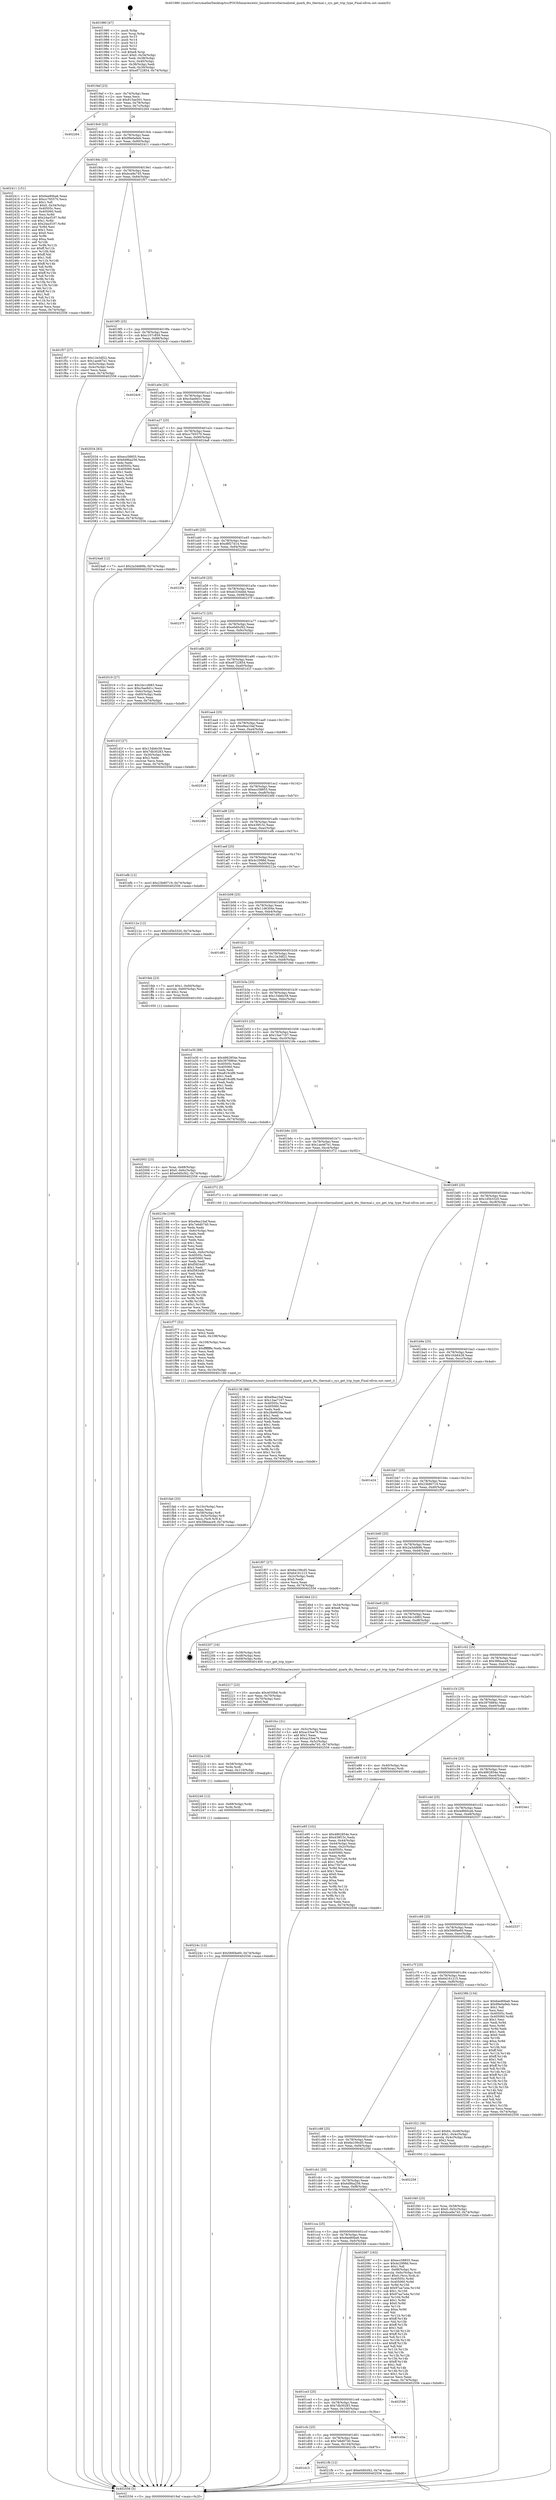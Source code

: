 digraph "0x401980" {
  label = "0x401980 (/mnt/c/Users/mathe/Desktop/tcc/POCII/binaries/extr_linuxdriversthermalintel_quark_dts_thermal.c_sys_get_trip_type_Final-ollvm.out::main(0))"
  labelloc = "t"
  node[shape=record]

  Entry [label="",width=0.3,height=0.3,shape=circle,fillcolor=black,style=filled]
  "0x4019af" [label="{
     0x4019af [23]\l
     | [instrs]\l
     &nbsp;&nbsp;0x4019af \<+3\>: mov -0x74(%rbp),%eax\l
     &nbsp;&nbsp;0x4019b2 \<+2\>: mov %eax,%ecx\l
     &nbsp;&nbsp;0x4019b4 \<+6\>: sub $0x815ae501,%ecx\l
     &nbsp;&nbsp;0x4019ba \<+3\>: mov %eax,-0x78(%rbp)\l
     &nbsp;&nbsp;0x4019bd \<+3\>: mov %ecx,-0x7c(%rbp)\l
     &nbsp;&nbsp;0x4019c0 \<+6\>: je 0000000000402264 \<main+0x8e4\>\l
  }"]
  "0x402264" [label="{
     0x402264\l
  }", style=dashed]
  "0x4019c6" [label="{
     0x4019c6 [22]\l
     | [instrs]\l
     &nbsp;&nbsp;0x4019c6 \<+5\>: jmp 00000000004019cb \<main+0x4b\>\l
     &nbsp;&nbsp;0x4019cb \<+3\>: mov -0x78(%rbp),%eax\l
     &nbsp;&nbsp;0x4019ce \<+5\>: sub $0x99e0a9eb,%eax\l
     &nbsp;&nbsp;0x4019d3 \<+3\>: mov %eax,-0x80(%rbp)\l
     &nbsp;&nbsp;0x4019d6 \<+6\>: je 0000000000402411 \<main+0xa91\>\l
  }"]
  Exit [label="",width=0.3,height=0.3,shape=circle,fillcolor=black,style=filled,peripheries=2]
  "0x402411" [label="{
     0x402411 [151]\l
     | [instrs]\l
     &nbsp;&nbsp;0x402411 \<+5\>: mov $0x6ee80ba6,%eax\l
     &nbsp;&nbsp;0x402416 \<+5\>: mov $0xcc765570,%ecx\l
     &nbsp;&nbsp;0x40241b \<+2\>: mov $0x1,%dl\l
     &nbsp;&nbsp;0x40241d \<+7\>: movl $0x0,-0x34(%rbp)\l
     &nbsp;&nbsp;0x402424 \<+7\>: mov 0x40505c,%esi\l
     &nbsp;&nbsp;0x40242b \<+7\>: mov 0x405060,%edi\l
     &nbsp;&nbsp;0x402432 \<+3\>: mov %esi,%r8d\l
     &nbsp;&nbsp;0x402435 \<+7\>: add $0x24acf197,%r8d\l
     &nbsp;&nbsp;0x40243c \<+4\>: sub $0x1,%r8d\l
     &nbsp;&nbsp;0x402440 \<+7\>: sub $0x24acf197,%r8d\l
     &nbsp;&nbsp;0x402447 \<+4\>: imul %r8d,%esi\l
     &nbsp;&nbsp;0x40244b \<+3\>: and $0x1,%esi\l
     &nbsp;&nbsp;0x40244e \<+3\>: cmp $0x0,%esi\l
     &nbsp;&nbsp;0x402451 \<+4\>: sete %r9b\l
     &nbsp;&nbsp;0x402455 \<+3\>: cmp $0xa,%edi\l
     &nbsp;&nbsp;0x402458 \<+4\>: setl %r10b\l
     &nbsp;&nbsp;0x40245c \<+3\>: mov %r9b,%r11b\l
     &nbsp;&nbsp;0x40245f \<+4\>: xor $0xff,%r11b\l
     &nbsp;&nbsp;0x402463 \<+3\>: mov %r10b,%bl\l
     &nbsp;&nbsp;0x402466 \<+3\>: xor $0xff,%bl\l
     &nbsp;&nbsp;0x402469 \<+3\>: xor $0x1,%dl\l
     &nbsp;&nbsp;0x40246c \<+3\>: mov %r11b,%r14b\l
     &nbsp;&nbsp;0x40246f \<+4\>: and $0xff,%r14b\l
     &nbsp;&nbsp;0x402473 \<+3\>: and %dl,%r9b\l
     &nbsp;&nbsp;0x402476 \<+3\>: mov %bl,%r15b\l
     &nbsp;&nbsp;0x402479 \<+4\>: and $0xff,%r15b\l
     &nbsp;&nbsp;0x40247d \<+3\>: and %dl,%r10b\l
     &nbsp;&nbsp;0x402480 \<+3\>: or %r9b,%r14b\l
     &nbsp;&nbsp;0x402483 \<+3\>: or %r10b,%r15b\l
     &nbsp;&nbsp;0x402486 \<+3\>: xor %r15b,%r14b\l
     &nbsp;&nbsp;0x402489 \<+3\>: or %bl,%r11b\l
     &nbsp;&nbsp;0x40248c \<+4\>: xor $0xff,%r11b\l
     &nbsp;&nbsp;0x402490 \<+3\>: or $0x1,%dl\l
     &nbsp;&nbsp;0x402493 \<+3\>: and %dl,%r11b\l
     &nbsp;&nbsp;0x402496 \<+3\>: or %r11b,%r14b\l
     &nbsp;&nbsp;0x402499 \<+4\>: test $0x1,%r14b\l
     &nbsp;&nbsp;0x40249d \<+3\>: cmovne %ecx,%eax\l
     &nbsp;&nbsp;0x4024a0 \<+3\>: mov %eax,-0x74(%rbp)\l
     &nbsp;&nbsp;0x4024a3 \<+5\>: jmp 0000000000402556 \<main+0xbd6\>\l
  }"]
  "0x4019dc" [label="{
     0x4019dc [25]\l
     | [instrs]\l
     &nbsp;&nbsp;0x4019dc \<+5\>: jmp 00000000004019e1 \<main+0x61\>\l
     &nbsp;&nbsp;0x4019e1 \<+3\>: mov -0x78(%rbp),%eax\l
     &nbsp;&nbsp;0x4019e4 \<+5\>: sub $0xbca9a745,%eax\l
     &nbsp;&nbsp;0x4019e9 \<+6\>: mov %eax,-0x84(%rbp)\l
     &nbsp;&nbsp;0x4019ef \<+6\>: je 0000000000401f57 \<main+0x5d7\>\l
  }"]
  "0x40224c" [label="{
     0x40224c [12]\l
     | [instrs]\l
     &nbsp;&nbsp;0x40224c \<+7\>: movl $0x566f4e60,-0x74(%rbp)\l
     &nbsp;&nbsp;0x402253 \<+5\>: jmp 0000000000402556 \<main+0xbd6\>\l
  }"]
  "0x401f57" [label="{
     0x401f57 [27]\l
     | [instrs]\l
     &nbsp;&nbsp;0x401f57 \<+5\>: mov $0x12e3df22,%eax\l
     &nbsp;&nbsp;0x401f5c \<+5\>: mov $0x1ae467e1,%ecx\l
     &nbsp;&nbsp;0x401f61 \<+3\>: mov -0x5c(%rbp),%edx\l
     &nbsp;&nbsp;0x401f64 \<+3\>: cmp -0x4c(%rbp),%edx\l
     &nbsp;&nbsp;0x401f67 \<+3\>: cmovl %ecx,%eax\l
     &nbsp;&nbsp;0x401f6a \<+3\>: mov %eax,-0x74(%rbp)\l
     &nbsp;&nbsp;0x401f6d \<+5\>: jmp 0000000000402556 \<main+0xbd6\>\l
  }"]
  "0x4019f5" [label="{
     0x4019f5 [25]\l
     | [instrs]\l
     &nbsp;&nbsp;0x4019f5 \<+5\>: jmp 00000000004019fa \<main+0x7a\>\l
     &nbsp;&nbsp;0x4019fa \<+3\>: mov -0x78(%rbp),%eax\l
     &nbsp;&nbsp;0x4019fd \<+5\>: sub $0xc107c859,%eax\l
     &nbsp;&nbsp;0x401a02 \<+6\>: mov %eax,-0x88(%rbp)\l
     &nbsp;&nbsp;0x401a08 \<+6\>: je 00000000004024c9 \<main+0xb49\>\l
  }"]
  "0x402240" [label="{
     0x402240 [12]\l
     | [instrs]\l
     &nbsp;&nbsp;0x402240 \<+4\>: mov -0x68(%rbp),%rdx\l
     &nbsp;&nbsp;0x402244 \<+3\>: mov %rdx,%rdi\l
     &nbsp;&nbsp;0x402247 \<+5\>: call 0000000000401030 \<free@plt\>\l
     | [calls]\l
     &nbsp;&nbsp;0x401030 \{1\} (unknown)\l
  }"]
  "0x4024c9" [label="{
     0x4024c9\l
  }", style=dashed]
  "0x401a0e" [label="{
     0x401a0e [25]\l
     | [instrs]\l
     &nbsp;&nbsp;0x401a0e \<+5\>: jmp 0000000000401a13 \<main+0x93\>\l
     &nbsp;&nbsp;0x401a13 \<+3\>: mov -0x78(%rbp),%eax\l
     &nbsp;&nbsp;0x401a16 \<+5\>: sub $0xc5ae9d1c,%eax\l
     &nbsp;&nbsp;0x401a1b \<+6\>: mov %eax,-0x8c(%rbp)\l
     &nbsp;&nbsp;0x401a21 \<+6\>: je 0000000000402034 \<main+0x6b4\>\l
  }"]
  "0x40222e" [label="{
     0x40222e [18]\l
     | [instrs]\l
     &nbsp;&nbsp;0x40222e \<+4\>: mov -0x58(%rbp),%rdx\l
     &nbsp;&nbsp;0x402232 \<+3\>: mov %rdx,%rdi\l
     &nbsp;&nbsp;0x402235 \<+6\>: mov %eax,-0x110(%rbp)\l
     &nbsp;&nbsp;0x40223b \<+5\>: call 0000000000401030 \<free@plt\>\l
     | [calls]\l
     &nbsp;&nbsp;0x401030 \{1\} (unknown)\l
  }"]
  "0x402034" [label="{
     0x402034 [83]\l
     | [instrs]\l
     &nbsp;&nbsp;0x402034 \<+5\>: mov $0xecc58855,%eax\l
     &nbsp;&nbsp;0x402039 \<+5\>: mov $0x6d9ba256,%ecx\l
     &nbsp;&nbsp;0x40203e \<+2\>: xor %edx,%edx\l
     &nbsp;&nbsp;0x402040 \<+7\>: mov 0x40505c,%esi\l
     &nbsp;&nbsp;0x402047 \<+7\>: mov 0x405060,%edi\l
     &nbsp;&nbsp;0x40204e \<+3\>: sub $0x1,%edx\l
     &nbsp;&nbsp;0x402051 \<+3\>: mov %esi,%r8d\l
     &nbsp;&nbsp;0x402054 \<+3\>: add %edx,%r8d\l
     &nbsp;&nbsp;0x402057 \<+4\>: imul %r8d,%esi\l
     &nbsp;&nbsp;0x40205b \<+3\>: and $0x1,%esi\l
     &nbsp;&nbsp;0x40205e \<+3\>: cmp $0x0,%esi\l
     &nbsp;&nbsp;0x402061 \<+4\>: sete %r9b\l
     &nbsp;&nbsp;0x402065 \<+3\>: cmp $0xa,%edi\l
     &nbsp;&nbsp;0x402068 \<+4\>: setl %r10b\l
     &nbsp;&nbsp;0x40206c \<+3\>: mov %r9b,%r11b\l
     &nbsp;&nbsp;0x40206f \<+3\>: and %r10b,%r11b\l
     &nbsp;&nbsp;0x402072 \<+3\>: xor %r10b,%r9b\l
     &nbsp;&nbsp;0x402075 \<+3\>: or %r9b,%r11b\l
     &nbsp;&nbsp;0x402078 \<+4\>: test $0x1,%r11b\l
     &nbsp;&nbsp;0x40207c \<+3\>: cmovne %ecx,%eax\l
     &nbsp;&nbsp;0x40207f \<+3\>: mov %eax,-0x74(%rbp)\l
     &nbsp;&nbsp;0x402082 \<+5\>: jmp 0000000000402556 \<main+0xbd6\>\l
  }"]
  "0x401a27" [label="{
     0x401a27 [25]\l
     | [instrs]\l
     &nbsp;&nbsp;0x401a27 \<+5\>: jmp 0000000000401a2c \<main+0xac\>\l
     &nbsp;&nbsp;0x401a2c \<+3\>: mov -0x78(%rbp),%eax\l
     &nbsp;&nbsp;0x401a2f \<+5\>: sub $0xcc765570,%eax\l
     &nbsp;&nbsp;0x401a34 \<+6\>: mov %eax,-0x90(%rbp)\l
     &nbsp;&nbsp;0x401a3a \<+6\>: je 00000000004024a8 \<main+0xb28\>\l
  }"]
  "0x402217" [label="{
     0x402217 [23]\l
     | [instrs]\l
     &nbsp;&nbsp;0x402217 \<+10\>: movabs $0x4030b6,%rdi\l
     &nbsp;&nbsp;0x402221 \<+3\>: mov %eax,-0x70(%rbp)\l
     &nbsp;&nbsp;0x402224 \<+3\>: mov -0x70(%rbp),%esi\l
     &nbsp;&nbsp;0x402227 \<+2\>: mov $0x0,%al\l
     &nbsp;&nbsp;0x402229 \<+5\>: call 0000000000401040 \<printf@plt\>\l
     | [calls]\l
     &nbsp;&nbsp;0x401040 \{1\} (unknown)\l
  }"]
  "0x4024a8" [label="{
     0x4024a8 [12]\l
     | [instrs]\l
     &nbsp;&nbsp;0x4024a8 \<+7\>: movl $0x2a3dd69b,-0x74(%rbp)\l
     &nbsp;&nbsp;0x4024af \<+5\>: jmp 0000000000402556 \<main+0xbd6\>\l
  }"]
  "0x401a40" [label="{
     0x401a40 [25]\l
     | [instrs]\l
     &nbsp;&nbsp;0x401a40 \<+5\>: jmp 0000000000401a45 \<main+0xc5\>\l
     &nbsp;&nbsp;0x401a45 \<+3\>: mov -0x78(%rbp),%eax\l
     &nbsp;&nbsp;0x401a48 \<+5\>: sub $0xd8f27d14,%eax\l
     &nbsp;&nbsp;0x401a4d \<+6\>: mov %eax,-0x94(%rbp)\l
     &nbsp;&nbsp;0x401a53 \<+6\>: je 00000000004022f4 \<main+0x974\>\l
  }"]
  "0x401d15" [label="{
     0x401d15\l
  }", style=dashed]
  "0x4022f4" [label="{
     0x4022f4\l
  }", style=dashed]
  "0x401a59" [label="{
     0x401a59 [25]\l
     | [instrs]\l
     &nbsp;&nbsp;0x401a59 \<+5\>: jmp 0000000000401a5e \<main+0xde\>\l
     &nbsp;&nbsp;0x401a5e \<+3\>: mov -0x78(%rbp),%eax\l
     &nbsp;&nbsp;0x401a61 \<+5\>: sub $0xdc334ddd,%eax\l
     &nbsp;&nbsp;0x401a66 \<+6\>: mov %eax,-0x98(%rbp)\l
     &nbsp;&nbsp;0x401a6c \<+6\>: je 000000000040237f \<main+0x9ff\>\l
  }"]
  "0x4021fb" [label="{
     0x4021fb [12]\l
     | [instrs]\l
     &nbsp;&nbsp;0x4021fb \<+7\>: movl $0xe0d0cf42,-0x74(%rbp)\l
     &nbsp;&nbsp;0x402202 \<+5\>: jmp 0000000000402556 \<main+0xbd6\>\l
  }"]
  "0x40237f" [label="{
     0x40237f\l
  }", style=dashed]
  "0x401a72" [label="{
     0x401a72 [25]\l
     | [instrs]\l
     &nbsp;&nbsp;0x401a72 \<+5\>: jmp 0000000000401a77 \<main+0xf7\>\l
     &nbsp;&nbsp;0x401a77 \<+3\>: mov -0x78(%rbp),%eax\l
     &nbsp;&nbsp;0x401a7a \<+5\>: sub $0xe0d0cf42,%eax\l
     &nbsp;&nbsp;0x401a7f \<+6\>: mov %eax,-0x9c(%rbp)\l
     &nbsp;&nbsp;0x401a85 \<+6\>: je 0000000000402019 \<main+0x699\>\l
  }"]
  "0x401cfc" [label="{
     0x401cfc [25]\l
     | [instrs]\l
     &nbsp;&nbsp;0x401cfc \<+5\>: jmp 0000000000401d01 \<main+0x381\>\l
     &nbsp;&nbsp;0x401d01 \<+3\>: mov -0x78(%rbp),%eax\l
     &nbsp;&nbsp;0x401d04 \<+5\>: sub $0x7e6d0740,%eax\l
     &nbsp;&nbsp;0x401d09 \<+6\>: mov %eax,-0x104(%rbp)\l
     &nbsp;&nbsp;0x401d0f \<+6\>: je 00000000004021fb \<main+0x87b\>\l
  }"]
  "0x402019" [label="{
     0x402019 [27]\l
     | [instrs]\l
     &nbsp;&nbsp;0x402019 \<+5\>: mov $0x34c1d983,%eax\l
     &nbsp;&nbsp;0x40201e \<+5\>: mov $0xc5ae9d1c,%ecx\l
     &nbsp;&nbsp;0x402023 \<+3\>: mov -0x6c(%rbp),%edx\l
     &nbsp;&nbsp;0x402026 \<+3\>: cmp -0x60(%rbp),%edx\l
     &nbsp;&nbsp;0x402029 \<+3\>: cmovl %ecx,%eax\l
     &nbsp;&nbsp;0x40202c \<+3\>: mov %eax,-0x74(%rbp)\l
     &nbsp;&nbsp;0x40202f \<+5\>: jmp 0000000000402556 \<main+0xbd6\>\l
  }"]
  "0x401a8b" [label="{
     0x401a8b [25]\l
     | [instrs]\l
     &nbsp;&nbsp;0x401a8b \<+5\>: jmp 0000000000401a90 \<main+0x110\>\l
     &nbsp;&nbsp;0x401a90 \<+3\>: mov -0x78(%rbp),%eax\l
     &nbsp;&nbsp;0x401a93 \<+5\>: sub $0xe8722854,%eax\l
     &nbsp;&nbsp;0x401a98 \<+6\>: mov %eax,-0xa0(%rbp)\l
     &nbsp;&nbsp;0x401a9e \<+6\>: je 0000000000401d1f \<main+0x39f\>\l
  }"]
  "0x401d3a" [label="{
     0x401d3a\l
  }", style=dashed]
  "0x401d1f" [label="{
     0x401d1f [27]\l
     | [instrs]\l
     &nbsp;&nbsp;0x401d1f \<+5\>: mov $0x134b6c58,%eax\l
     &nbsp;&nbsp;0x401d24 \<+5\>: mov $0x7db30283,%ecx\l
     &nbsp;&nbsp;0x401d29 \<+3\>: mov -0x30(%rbp),%edx\l
     &nbsp;&nbsp;0x401d2c \<+3\>: cmp $0x2,%edx\l
     &nbsp;&nbsp;0x401d2f \<+3\>: cmovne %ecx,%eax\l
     &nbsp;&nbsp;0x401d32 \<+3\>: mov %eax,-0x74(%rbp)\l
     &nbsp;&nbsp;0x401d35 \<+5\>: jmp 0000000000402556 \<main+0xbd6\>\l
  }"]
  "0x401aa4" [label="{
     0x401aa4 [25]\l
     | [instrs]\l
     &nbsp;&nbsp;0x401aa4 \<+5\>: jmp 0000000000401aa9 \<main+0x129\>\l
     &nbsp;&nbsp;0x401aa9 \<+3\>: mov -0x78(%rbp),%eax\l
     &nbsp;&nbsp;0x401aac \<+5\>: sub $0xe9ea10af,%eax\l
     &nbsp;&nbsp;0x401ab1 \<+6\>: mov %eax,-0xa4(%rbp)\l
     &nbsp;&nbsp;0x401ab7 \<+6\>: je 0000000000402518 \<main+0xb98\>\l
  }"]
  "0x402556" [label="{
     0x402556 [5]\l
     | [instrs]\l
     &nbsp;&nbsp;0x402556 \<+5\>: jmp 00000000004019af \<main+0x2f\>\l
  }"]
  "0x401980" [label="{
     0x401980 [47]\l
     | [instrs]\l
     &nbsp;&nbsp;0x401980 \<+1\>: push %rbp\l
     &nbsp;&nbsp;0x401981 \<+3\>: mov %rsp,%rbp\l
     &nbsp;&nbsp;0x401984 \<+2\>: push %r15\l
     &nbsp;&nbsp;0x401986 \<+2\>: push %r14\l
     &nbsp;&nbsp;0x401988 \<+2\>: push %r13\l
     &nbsp;&nbsp;0x40198a \<+2\>: push %r12\l
     &nbsp;&nbsp;0x40198c \<+1\>: push %rbx\l
     &nbsp;&nbsp;0x40198d \<+7\>: sub $0xe8,%rsp\l
     &nbsp;&nbsp;0x401994 \<+7\>: movl $0x0,-0x34(%rbp)\l
     &nbsp;&nbsp;0x40199b \<+3\>: mov %edi,-0x38(%rbp)\l
     &nbsp;&nbsp;0x40199e \<+4\>: mov %rsi,-0x40(%rbp)\l
     &nbsp;&nbsp;0x4019a2 \<+3\>: mov -0x38(%rbp),%edi\l
     &nbsp;&nbsp;0x4019a5 \<+3\>: mov %edi,-0x30(%rbp)\l
     &nbsp;&nbsp;0x4019a8 \<+7\>: movl $0xe8722854,-0x74(%rbp)\l
  }"]
  "0x401ce3" [label="{
     0x401ce3 [25]\l
     | [instrs]\l
     &nbsp;&nbsp;0x401ce3 \<+5\>: jmp 0000000000401ce8 \<main+0x368\>\l
     &nbsp;&nbsp;0x401ce8 \<+3\>: mov -0x78(%rbp),%eax\l
     &nbsp;&nbsp;0x401ceb \<+5\>: sub $0x7db30283,%eax\l
     &nbsp;&nbsp;0x401cf0 \<+6\>: mov %eax,-0x100(%rbp)\l
     &nbsp;&nbsp;0x401cf6 \<+6\>: je 0000000000401d3a \<main+0x3ba\>\l
  }"]
  "0x402518" [label="{
     0x402518\l
  }", style=dashed]
  "0x401abd" [label="{
     0x401abd [25]\l
     | [instrs]\l
     &nbsp;&nbsp;0x401abd \<+5\>: jmp 0000000000401ac2 \<main+0x142\>\l
     &nbsp;&nbsp;0x401ac2 \<+3\>: mov -0x78(%rbp),%eax\l
     &nbsp;&nbsp;0x401ac5 \<+5\>: sub $0xecc58855,%eax\l
     &nbsp;&nbsp;0x401aca \<+6\>: mov %eax,-0xa8(%rbp)\l
     &nbsp;&nbsp;0x401ad0 \<+6\>: je 00000000004024fd \<main+0xb7d\>\l
  }"]
  "0x402548" [label="{
     0x402548\l
  }", style=dashed]
  "0x4024fd" [label="{
     0x4024fd\l
  }", style=dashed]
  "0x401ad6" [label="{
     0x401ad6 [25]\l
     | [instrs]\l
     &nbsp;&nbsp;0x401ad6 \<+5\>: jmp 0000000000401adb \<main+0x15b\>\l
     &nbsp;&nbsp;0x401adb \<+3\>: mov -0x78(%rbp),%eax\l
     &nbsp;&nbsp;0x401ade \<+5\>: sub $0x439f15c,%eax\l
     &nbsp;&nbsp;0x401ae3 \<+6\>: mov %eax,-0xac(%rbp)\l
     &nbsp;&nbsp;0x401ae9 \<+6\>: je 0000000000401efb \<main+0x57b\>\l
  }"]
  "0x401cca" [label="{
     0x401cca [25]\l
     | [instrs]\l
     &nbsp;&nbsp;0x401cca \<+5\>: jmp 0000000000401ccf \<main+0x34f\>\l
     &nbsp;&nbsp;0x401ccf \<+3\>: mov -0x78(%rbp),%eax\l
     &nbsp;&nbsp;0x401cd2 \<+5\>: sub $0x6ee80ba6,%eax\l
     &nbsp;&nbsp;0x401cd7 \<+6\>: mov %eax,-0xfc(%rbp)\l
     &nbsp;&nbsp;0x401cdd \<+6\>: je 0000000000402548 \<main+0xbc8\>\l
  }"]
  "0x401efb" [label="{
     0x401efb [12]\l
     | [instrs]\l
     &nbsp;&nbsp;0x401efb \<+7\>: movl $0x23b80719,-0x74(%rbp)\l
     &nbsp;&nbsp;0x401f02 \<+5\>: jmp 0000000000402556 \<main+0xbd6\>\l
  }"]
  "0x401aef" [label="{
     0x401aef [25]\l
     | [instrs]\l
     &nbsp;&nbsp;0x401aef \<+5\>: jmp 0000000000401af4 \<main+0x174\>\l
     &nbsp;&nbsp;0x401af4 \<+3\>: mov -0x78(%rbp),%eax\l
     &nbsp;&nbsp;0x401af7 \<+5\>: sub $0x4c2998d,%eax\l
     &nbsp;&nbsp;0x401afc \<+6\>: mov %eax,-0xb0(%rbp)\l
     &nbsp;&nbsp;0x401b02 \<+6\>: je 000000000040212a \<main+0x7aa\>\l
  }"]
  "0x402087" [label="{
     0x402087 [163]\l
     | [instrs]\l
     &nbsp;&nbsp;0x402087 \<+5\>: mov $0xecc58855,%eax\l
     &nbsp;&nbsp;0x40208c \<+5\>: mov $0x4c2998d,%ecx\l
     &nbsp;&nbsp;0x402091 \<+2\>: mov $0x1,%dl\l
     &nbsp;&nbsp;0x402093 \<+4\>: mov -0x68(%rbp),%rsi\l
     &nbsp;&nbsp;0x402097 \<+4\>: movslq -0x6c(%rbp),%rdi\l
     &nbsp;&nbsp;0x40209b \<+7\>: movl $0x0,(%rsi,%rdi,4)\l
     &nbsp;&nbsp;0x4020a2 \<+8\>: mov 0x40505c,%r8d\l
     &nbsp;&nbsp;0x4020aa \<+8\>: mov 0x405060,%r9d\l
     &nbsp;&nbsp;0x4020b2 \<+3\>: mov %r8d,%r10d\l
     &nbsp;&nbsp;0x4020b5 \<+7\>: add $0x97aa7a4a,%r10d\l
     &nbsp;&nbsp;0x4020bc \<+4\>: sub $0x1,%r10d\l
     &nbsp;&nbsp;0x4020c0 \<+7\>: sub $0x97aa7a4a,%r10d\l
     &nbsp;&nbsp;0x4020c7 \<+4\>: imul %r10d,%r8d\l
     &nbsp;&nbsp;0x4020cb \<+4\>: and $0x1,%r8d\l
     &nbsp;&nbsp;0x4020cf \<+4\>: cmp $0x0,%r8d\l
     &nbsp;&nbsp;0x4020d3 \<+4\>: sete %r11b\l
     &nbsp;&nbsp;0x4020d7 \<+4\>: cmp $0xa,%r9d\l
     &nbsp;&nbsp;0x4020db \<+3\>: setl %bl\l
     &nbsp;&nbsp;0x4020de \<+3\>: mov %r11b,%r14b\l
     &nbsp;&nbsp;0x4020e1 \<+4\>: xor $0xff,%r14b\l
     &nbsp;&nbsp;0x4020e5 \<+3\>: mov %bl,%r15b\l
     &nbsp;&nbsp;0x4020e8 \<+4\>: xor $0xff,%r15b\l
     &nbsp;&nbsp;0x4020ec \<+3\>: xor $0x1,%dl\l
     &nbsp;&nbsp;0x4020ef \<+3\>: mov %r14b,%r12b\l
     &nbsp;&nbsp;0x4020f2 \<+4\>: and $0xff,%r12b\l
     &nbsp;&nbsp;0x4020f6 \<+3\>: and %dl,%r11b\l
     &nbsp;&nbsp;0x4020f9 \<+3\>: mov %r15b,%r13b\l
     &nbsp;&nbsp;0x4020fc \<+4\>: and $0xff,%r13b\l
     &nbsp;&nbsp;0x402100 \<+2\>: and %dl,%bl\l
     &nbsp;&nbsp;0x402102 \<+3\>: or %r11b,%r12b\l
     &nbsp;&nbsp;0x402105 \<+3\>: or %bl,%r13b\l
     &nbsp;&nbsp;0x402108 \<+3\>: xor %r13b,%r12b\l
     &nbsp;&nbsp;0x40210b \<+3\>: or %r15b,%r14b\l
     &nbsp;&nbsp;0x40210e \<+4\>: xor $0xff,%r14b\l
     &nbsp;&nbsp;0x402112 \<+3\>: or $0x1,%dl\l
     &nbsp;&nbsp;0x402115 \<+3\>: and %dl,%r14b\l
     &nbsp;&nbsp;0x402118 \<+3\>: or %r14b,%r12b\l
     &nbsp;&nbsp;0x40211b \<+4\>: test $0x1,%r12b\l
     &nbsp;&nbsp;0x40211f \<+3\>: cmovne %ecx,%eax\l
     &nbsp;&nbsp;0x402122 \<+3\>: mov %eax,-0x74(%rbp)\l
     &nbsp;&nbsp;0x402125 \<+5\>: jmp 0000000000402556 \<main+0xbd6\>\l
  }"]
  "0x40212a" [label="{
     0x40212a [12]\l
     | [instrs]\l
     &nbsp;&nbsp;0x40212a \<+7\>: movl $0x1d5b3320,-0x74(%rbp)\l
     &nbsp;&nbsp;0x402131 \<+5\>: jmp 0000000000402556 \<main+0xbd6\>\l
  }"]
  "0x401b08" [label="{
     0x401b08 [25]\l
     | [instrs]\l
     &nbsp;&nbsp;0x401b08 \<+5\>: jmp 0000000000401b0d \<main+0x18d\>\l
     &nbsp;&nbsp;0x401b0d \<+3\>: mov -0x78(%rbp),%eax\l
     &nbsp;&nbsp;0x401b10 \<+5\>: sub $0x11d6304e,%eax\l
     &nbsp;&nbsp;0x401b15 \<+6\>: mov %eax,-0xb4(%rbp)\l
     &nbsp;&nbsp;0x401b1b \<+6\>: je 0000000000401d92 \<main+0x412\>\l
  }"]
  "0x401cb1" [label="{
     0x401cb1 [25]\l
     | [instrs]\l
     &nbsp;&nbsp;0x401cb1 \<+5\>: jmp 0000000000401cb6 \<main+0x336\>\l
     &nbsp;&nbsp;0x401cb6 \<+3\>: mov -0x78(%rbp),%eax\l
     &nbsp;&nbsp;0x401cb9 \<+5\>: sub $0x6d9ba256,%eax\l
     &nbsp;&nbsp;0x401cbe \<+6\>: mov %eax,-0xf8(%rbp)\l
     &nbsp;&nbsp;0x401cc4 \<+6\>: je 0000000000402087 \<main+0x707\>\l
  }"]
  "0x401d92" [label="{
     0x401d92\l
  }", style=dashed]
  "0x401b21" [label="{
     0x401b21 [25]\l
     | [instrs]\l
     &nbsp;&nbsp;0x401b21 \<+5\>: jmp 0000000000401b26 \<main+0x1a6\>\l
     &nbsp;&nbsp;0x401b26 \<+3\>: mov -0x78(%rbp),%eax\l
     &nbsp;&nbsp;0x401b29 \<+5\>: sub $0x12e3df22,%eax\l
     &nbsp;&nbsp;0x401b2e \<+6\>: mov %eax,-0xb8(%rbp)\l
     &nbsp;&nbsp;0x401b34 \<+6\>: je 0000000000401feb \<main+0x66b\>\l
  }"]
  "0x402258" [label="{
     0x402258\l
  }", style=dashed]
  "0x401feb" [label="{
     0x401feb [23]\l
     | [instrs]\l
     &nbsp;&nbsp;0x401feb \<+7\>: movl $0x1,-0x60(%rbp)\l
     &nbsp;&nbsp;0x401ff2 \<+4\>: movslq -0x60(%rbp),%rax\l
     &nbsp;&nbsp;0x401ff6 \<+4\>: shl $0x2,%rax\l
     &nbsp;&nbsp;0x401ffa \<+3\>: mov %rax,%rdi\l
     &nbsp;&nbsp;0x401ffd \<+5\>: call 0000000000401050 \<malloc@plt\>\l
     | [calls]\l
     &nbsp;&nbsp;0x401050 \{1\} (unknown)\l
  }"]
  "0x401b3a" [label="{
     0x401b3a [25]\l
     | [instrs]\l
     &nbsp;&nbsp;0x401b3a \<+5\>: jmp 0000000000401b3f \<main+0x1bf\>\l
     &nbsp;&nbsp;0x401b3f \<+3\>: mov -0x78(%rbp),%eax\l
     &nbsp;&nbsp;0x401b42 \<+5\>: sub $0x134b6c58,%eax\l
     &nbsp;&nbsp;0x401b47 \<+6\>: mov %eax,-0xbc(%rbp)\l
     &nbsp;&nbsp;0x401b4d \<+6\>: je 0000000000401e30 \<main+0x4b0\>\l
  }"]
  "0x402002" [label="{
     0x402002 [23]\l
     | [instrs]\l
     &nbsp;&nbsp;0x402002 \<+4\>: mov %rax,-0x68(%rbp)\l
     &nbsp;&nbsp;0x402006 \<+7\>: movl $0x0,-0x6c(%rbp)\l
     &nbsp;&nbsp;0x40200d \<+7\>: movl $0xe0d0cf42,-0x74(%rbp)\l
     &nbsp;&nbsp;0x402014 \<+5\>: jmp 0000000000402556 \<main+0xbd6\>\l
  }"]
  "0x401e30" [label="{
     0x401e30 [88]\l
     | [instrs]\l
     &nbsp;&nbsp;0x401e30 \<+5\>: mov $0x4862854e,%eax\l
     &nbsp;&nbsp;0x401e35 \<+5\>: mov $0x3976864c,%ecx\l
     &nbsp;&nbsp;0x401e3a \<+7\>: mov 0x40505c,%edx\l
     &nbsp;&nbsp;0x401e41 \<+7\>: mov 0x405060,%esi\l
     &nbsp;&nbsp;0x401e48 \<+2\>: mov %edx,%edi\l
     &nbsp;&nbsp;0x401e4a \<+6\>: add $0xa819cdf6,%edi\l
     &nbsp;&nbsp;0x401e50 \<+3\>: sub $0x1,%edi\l
     &nbsp;&nbsp;0x401e53 \<+6\>: sub $0xa819cdf6,%edi\l
     &nbsp;&nbsp;0x401e59 \<+3\>: imul %edi,%edx\l
     &nbsp;&nbsp;0x401e5c \<+3\>: and $0x1,%edx\l
     &nbsp;&nbsp;0x401e5f \<+3\>: cmp $0x0,%edx\l
     &nbsp;&nbsp;0x401e62 \<+4\>: sete %r8b\l
     &nbsp;&nbsp;0x401e66 \<+3\>: cmp $0xa,%esi\l
     &nbsp;&nbsp;0x401e69 \<+4\>: setl %r9b\l
     &nbsp;&nbsp;0x401e6d \<+3\>: mov %r8b,%r10b\l
     &nbsp;&nbsp;0x401e70 \<+3\>: and %r9b,%r10b\l
     &nbsp;&nbsp;0x401e73 \<+3\>: xor %r9b,%r8b\l
     &nbsp;&nbsp;0x401e76 \<+3\>: or %r8b,%r10b\l
     &nbsp;&nbsp;0x401e79 \<+4\>: test $0x1,%r10b\l
     &nbsp;&nbsp;0x401e7d \<+3\>: cmovne %ecx,%eax\l
     &nbsp;&nbsp;0x401e80 \<+3\>: mov %eax,-0x74(%rbp)\l
     &nbsp;&nbsp;0x401e83 \<+5\>: jmp 0000000000402556 \<main+0xbd6\>\l
  }"]
  "0x401b53" [label="{
     0x401b53 [25]\l
     | [instrs]\l
     &nbsp;&nbsp;0x401b53 \<+5\>: jmp 0000000000401b58 \<main+0x1d8\>\l
     &nbsp;&nbsp;0x401b58 \<+3\>: mov -0x78(%rbp),%eax\l
     &nbsp;&nbsp;0x401b5b \<+5\>: sub $0x13ae7167,%eax\l
     &nbsp;&nbsp;0x401b60 \<+6\>: mov %eax,-0xc0(%rbp)\l
     &nbsp;&nbsp;0x401b66 \<+6\>: je 000000000040218e \<main+0x80e\>\l
  }"]
  "0x401fab" [label="{
     0x401fab [33]\l
     | [instrs]\l
     &nbsp;&nbsp;0x401fab \<+6\>: mov -0x10c(%rbp),%ecx\l
     &nbsp;&nbsp;0x401fb1 \<+3\>: imul %eax,%ecx\l
     &nbsp;&nbsp;0x401fb4 \<+4\>: mov -0x58(%rbp),%r8\l
     &nbsp;&nbsp;0x401fb8 \<+4\>: movslq -0x5c(%rbp),%r9\l
     &nbsp;&nbsp;0x401fbc \<+4\>: mov %ecx,(%r8,%r9,4)\l
     &nbsp;&nbsp;0x401fc0 \<+7\>: movl $0x386eace9,-0x74(%rbp)\l
     &nbsp;&nbsp;0x401fc7 \<+5\>: jmp 0000000000402556 \<main+0xbd6\>\l
  }"]
  "0x40218e" [label="{
     0x40218e [109]\l
     | [instrs]\l
     &nbsp;&nbsp;0x40218e \<+5\>: mov $0xe9ea10af,%eax\l
     &nbsp;&nbsp;0x402193 \<+5\>: mov $0x7e6d0740,%ecx\l
     &nbsp;&nbsp;0x402198 \<+2\>: xor %edx,%edx\l
     &nbsp;&nbsp;0x40219a \<+3\>: mov -0x6c(%rbp),%esi\l
     &nbsp;&nbsp;0x40219d \<+2\>: mov %edx,%edi\l
     &nbsp;&nbsp;0x40219f \<+2\>: sub %esi,%edi\l
     &nbsp;&nbsp;0x4021a1 \<+2\>: mov %edx,%esi\l
     &nbsp;&nbsp;0x4021a3 \<+3\>: sub $0x1,%esi\l
     &nbsp;&nbsp;0x4021a6 \<+2\>: add %esi,%edi\l
     &nbsp;&nbsp;0x4021a8 \<+2\>: sub %edi,%edx\l
     &nbsp;&nbsp;0x4021aa \<+3\>: mov %edx,-0x6c(%rbp)\l
     &nbsp;&nbsp;0x4021ad \<+7\>: mov 0x40505c,%edx\l
     &nbsp;&nbsp;0x4021b4 \<+7\>: mov 0x405060,%esi\l
     &nbsp;&nbsp;0x4021bb \<+2\>: mov %edx,%edi\l
     &nbsp;&nbsp;0x4021bd \<+6\>: add $0xf5834d07,%edi\l
     &nbsp;&nbsp;0x4021c3 \<+3\>: sub $0x1,%edi\l
     &nbsp;&nbsp;0x4021c6 \<+6\>: sub $0xf5834d07,%edi\l
     &nbsp;&nbsp;0x4021cc \<+3\>: imul %edi,%edx\l
     &nbsp;&nbsp;0x4021cf \<+3\>: and $0x1,%edx\l
     &nbsp;&nbsp;0x4021d2 \<+3\>: cmp $0x0,%edx\l
     &nbsp;&nbsp;0x4021d5 \<+4\>: sete %r8b\l
     &nbsp;&nbsp;0x4021d9 \<+3\>: cmp $0xa,%esi\l
     &nbsp;&nbsp;0x4021dc \<+4\>: setl %r9b\l
     &nbsp;&nbsp;0x4021e0 \<+3\>: mov %r8b,%r10b\l
     &nbsp;&nbsp;0x4021e3 \<+3\>: and %r9b,%r10b\l
     &nbsp;&nbsp;0x4021e6 \<+3\>: xor %r9b,%r8b\l
     &nbsp;&nbsp;0x4021e9 \<+3\>: or %r8b,%r10b\l
     &nbsp;&nbsp;0x4021ec \<+4\>: test $0x1,%r10b\l
     &nbsp;&nbsp;0x4021f0 \<+3\>: cmovne %ecx,%eax\l
     &nbsp;&nbsp;0x4021f3 \<+3\>: mov %eax,-0x74(%rbp)\l
     &nbsp;&nbsp;0x4021f6 \<+5\>: jmp 0000000000402556 \<main+0xbd6\>\l
  }"]
  "0x401b6c" [label="{
     0x401b6c [25]\l
     | [instrs]\l
     &nbsp;&nbsp;0x401b6c \<+5\>: jmp 0000000000401b71 \<main+0x1f1\>\l
     &nbsp;&nbsp;0x401b71 \<+3\>: mov -0x78(%rbp),%eax\l
     &nbsp;&nbsp;0x401b74 \<+5\>: sub $0x1ae467e1,%eax\l
     &nbsp;&nbsp;0x401b79 \<+6\>: mov %eax,-0xc4(%rbp)\l
     &nbsp;&nbsp;0x401b7f \<+6\>: je 0000000000401f72 \<main+0x5f2\>\l
  }"]
  "0x401f77" [label="{
     0x401f77 [52]\l
     | [instrs]\l
     &nbsp;&nbsp;0x401f77 \<+2\>: xor %ecx,%ecx\l
     &nbsp;&nbsp;0x401f79 \<+5\>: mov $0x2,%edx\l
     &nbsp;&nbsp;0x401f7e \<+6\>: mov %edx,-0x108(%rbp)\l
     &nbsp;&nbsp;0x401f84 \<+1\>: cltd\l
     &nbsp;&nbsp;0x401f85 \<+6\>: mov -0x108(%rbp),%esi\l
     &nbsp;&nbsp;0x401f8b \<+2\>: idiv %esi\l
     &nbsp;&nbsp;0x401f8d \<+6\>: imul $0xfffffffe,%edx,%edx\l
     &nbsp;&nbsp;0x401f93 \<+2\>: mov %ecx,%edi\l
     &nbsp;&nbsp;0x401f95 \<+2\>: sub %edx,%edi\l
     &nbsp;&nbsp;0x401f97 \<+2\>: mov %ecx,%edx\l
     &nbsp;&nbsp;0x401f99 \<+3\>: sub $0x1,%edx\l
     &nbsp;&nbsp;0x401f9c \<+2\>: add %edx,%edi\l
     &nbsp;&nbsp;0x401f9e \<+2\>: sub %edi,%ecx\l
     &nbsp;&nbsp;0x401fa0 \<+6\>: mov %ecx,-0x10c(%rbp)\l
     &nbsp;&nbsp;0x401fa6 \<+5\>: call 0000000000401160 \<next_i\>\l
     | [calls]\l
     &nbsp;&nbsp;0x401160 \{1\} (/mnt/c/Users/mathe/Desktop/tcc/POCII/binaries/extr_linuxdriversthermalintel_quark_dts_thermal.c_sys_get_trip_type_Final-ollvm.out::next_i)\l
  }"]
  "0x401f72" [label="{
     0x401f72 [5]\l
     | [instrs]\l
     &nbsp;&nbsp;0x401f72 \<+5\>: call 0000000000401160 \<next_i\>\l
     | [calls]\l
     &nbsp;&nbsp;0x401160 \{1\} (/mnt/c/Users/mathe/Desktop/tcc/POCII/binaries/extr_linuxdriversthermalintel_quark_dts_thermal.c_sys_get_trip_type_Final-ollvm.out::next_i)\l
  }"]
  "0x401b85" [label="{
     0x401b85 [25]\l
     | [instrs]\l
     &nbsp;&nbsp;0x401b85 \<+5\>: jmp 0000000000401b8a \<main+0x20a\>\l
     &nbsp;&nbsp;0x401b8a \<+3\>: mov -0x78(%rbp),%eax\l
     &nbsp;&nbsp;0x401b8d \<+5\>: sub $0x1d5b3320,%eax\l
     &nbsp;&nbsp;0x401b92 \<+6\>: mov %eax,-0xc8(%rbp)\l
     &nbsp;&nbsp;0x401b98 \<+6\>: je 0000000000402136 \<main+0x7b6\>\l
  }"]
  "0x401f40" [label="{
     0x401f40 [23]\l
     | [instrs]\l
     &nbsp;&nbsp;0x401f40 \<+4\>: mov %rax,-0x58(%rbp)\l
     &nbsp;&nbsp;0x401f44 \<+7\>: movl $0x0,-0x5c(%rbp)\l
     &nbsp;&nbsp;0x401f4b \<+7\>: movl $0xbca9a745,-0x74(%rbp)\l
     &nbsp;&nbsp;0x401f52 \<+5\>: jmp 0000000000402556 \<main+0xbd6\>\l
  }"]
  "0x402136" [label="{
     0x402136 [88]\l
     | [instrs]\l
     &nbsp;&nbsp;0x402136 \<+5\>: mov $0xe9ea10af,%eax\l
     &nbsp;&nbsp;0x40213b \<+5\>: mov $0x13ae7167,%ecx\l
     &nbsp;&nbsp;0x402140 \<+7\>: mov 0x40505c,%edx\l
     &nbsp;&nbsp;0x402147 \<+7\>: mov 0x405060,%esi\l
     &nbsp;&nbsp;0x40214e \<+2\>: mov %edx,%edi\l
     &nbsp;&nbsp;0x402150 \<+6\>: sub $0x28e663de,%edi\l
     &nbsp;&nbsp;0x402156 \<+3\>: sub $0x1,%edi\l
     &nbsp;&nbsp;0x402159 \<+6\>: add $0x28e663de,%edi\l
     &nbsp;&nbsp;0x40215f \<+3\>: imul %edi,%edx\l
     &nbsp;&nbsp;0x402162 \<+3\>: and $0x1,%edx\l
     &nbsp;&nbsp;0x402165 \<+3\>: cmp $0x0,%edx\l
     &nbsp;&nbsp;0x402168 \<+4\>: sete %r8b\l
     &nbsp;&nbsp;0x40216c \<+3\>: cmp $0xa,%esi\l
     &nbsp;&nbsp;0x40216f \<+4\>: setl %r9b\l
     &nbsp;&nbsp;0x402173 \<+3\>: mov %r8b,%r10b\l
     &nbsp;&nbsp;0x402176 \<+3\>: and %r9b,%r10b\l
     &nbsp;&nbsp;0x402179 \<+3\>: xor %r9b,%r8b\l
     &nbsp;&nbsp;0x40217c \<+3\>: or %r8b,%r10b\l
     &nbsp;&nbsp;0x40217f \<+4\>: test $0x1,%r10b\l
     &nbsp;&nbsp;0x402183 \<+3\>: cmovne %ecx,%eax\l
     &nbsp;&nbsp;0x402186 \<+3\>: mov %eax,-0x74(%rbp)\l
     &nbsp;&nbsp;0x402189 \<+5\>: jmp 0000000000402556 \<main+0xbd6\>\l
  }"]
  "0x401b9e" [label="{
     0x401b9e [25]\l
     | [instrs]\l
     &nbsp;&nbsp;0x401b9e \<+5\>: jmp 0000000000401ba3 \<main+0x223\>\l
     &nbsp;&nbsp;0x401ba3 \<+3\>: mov -0x78(%rbp),%eax\l
     &nbsp;&nbsp;0x401ba6 \<+5\>: sub $0x1fcb6428,%eax\l
     &nbsp;&nbsp;0x401bab \<+6\>: mov %eax,-0xcc(%rbp)\l
     &nbsp;&nbsp;0x401bb1 \<+6\>: je 0000000000401e24 \<main+0x4a4\>\l
  }"]
  "0x401c98" [label="{
     0x401c98 [25]\l
     | [instrs]\l
     &nbsp;&nbsp;0x401c98 \<+5\>: jmp 0000000000401c9d \<main+0x31d\>\l
     &nbsp;&nbsp;0x401c9d \<+3\>: mov -0x78(%rbp),%eax\l
     &nbsp;&nbsp;0x401ca0 \<+5\>: sub $0x6a109cd5,%eax\l
     &nbsp;&nbsp;0x401ca5 \<+6\>: mov %eax,-0xf4(%rbp)\l
     &nbsp;&nbsp;0x401cab \<+6\>: je 0000000000402258 \<main+0x8d8\>\l
  }"]
  "0x401e24" [label="{
     0x401e24\l
  }", style=dashed]
  "0x401bb7" [label="{
     0x401bb7 [25]\l
     | [instrs]\l
     &nbsp;&nbsp;0x401bb7 \<+5\>: jmp 0000000000401bbc \<main+0x23c\>\l
     &nbsp;&nbsp;0x401bbc \<+3\>: mov -0x78(%rbp),%eax\l
     &nbsp;&nbsp;0x401bbf \<+5\>: sub $0x23b80719,%eax\l
     &nbsp;&nbsp;0x401bc4 \<+6\>: mov %eax,-0xd0(%rbp)\l
     &nbsp;&nbsp;0x401bca \<+6\>: je 0000000000401f07 \<main+0x587\>\l
  }"]
  "0x401f22" [label="{
     0x401f22 [30]\l
     | [instrs]\l
     &nbsp;&nbsp;0x401f22 \<+7\>: movl $0x64,-0x48(%rbp)\l
     &nbsp;&nbsp;0x401f29 \<+7\>: movl $0x1,-0x4c(%rbp)\l
     &nbsp;&nbsp;0x401f30 \<+4\>: movslq -0x4c(%rbp),%rax\l
     &nbsp;&nbsp;0x401f34 \<+4\>: shl $0x2,%rax\l
     &nbsp;&nbsp;0x401f38 \<+3\>: mov %rax,%rdi\l
     &nbsp;&nbsp;0x401f3b \<+5\>: call 0000000000401050 \<malloc@plt\>\l
     | [calls]\l
     &nbsp;&nbsp;0x401050 \{1\} (unknown)\l
  }"]
  "0x401f07" [label="{
     0x401f07 [27]\l
     | [instrs]\l
     &nbsp;&nbsp;0x401f07 \<+5\>: mov $0x6a109cd5,%eax\l
     &nbsp;&nbsp;0x401f0c \<+5\>: mov $0x64161215,%ecx\l
     &nbsp;&nbsp;0x401f11 \<+3\>: mov -0x2c(%rbp),%edx\l
     &nbsp;&nbsp;0x401f14 \<+3\>: cmp $0x0,%edx\l
     &nbsp;&nbsp;0x401f17 \<+3\>: cmove %ecx,%eax\l
     &nbsp;&nbsp;0x401f1a \<+3\>: mov %eax,-0x74(%rbp)\l
     &nbsp;&nbsp;0x401f1d \<+5\>: jmp 0000000000402556 \<main+0xbd6\>\l
  }"]
  "0x401bd0" [label="{
     0x401bd0 [25]\l
     | [instrs]\l
     &nbsp;&nbsp;0x401bd0 \<+5\>: jmp 0000000000401bd5 \<main+0x255\>\l
     &nbsp;&nbsp;0x401bd5 \<+3\>: mov -0x78(%rbp),%eax\l
     &nbsp;&nbsp;0x401bd8 \<+5\>: sub $0x2a3dd69b,%eax\l
     &nbsp;&nbsp;0x401bdd \<+6\>: mov %eax,-0xd4(%rbp)\l
     &nbsp;&nbsp;0x401be3 \<+6\>: je 00000000004024b4 \<main+0xb34\>\l
  }"]
  "0x401c7f" [label="{
     0x401c7f [25]\l
     | [instrs]\l
     &nbsp;&nbsp;0x401c7f \<+5\>: jmp 0000000000401c84 \<main+0x304\>\l
     &nbsp;&nbsp;0x401c84 \<+3\>: mov -0x78(%rbp),%eax\l
     &nbsp;&nbsp;0x401c87 \<+5\>: sub $0x64161215,%eax\l
     &nbsp;&nbsp;0x401c8c \<+6\>: mov %eax,-0xf0(%rbp)\l
     &nbsp;&nbsp;0x401c92 \<+6\>: je 0000000000401f22 \<main+0x5a2\>\l
  }"]
  "0x4024b4" [label="{
     0x4024b4 [21]\l
     | [instrs]\l
     &nbsp;&nbsp;0x4024b4 \<+3\>: mov -0x34(%rbp),%eax\l
     &nbsp;&nbsp;0x4024b7 \<+7\>: add $0xe8,%rsp\l
     &nbsp;&nbsp;0x4024be \<+1\>: pop %rbx\l
     &nbsp;&nbsp;0x4024bf \<+2\>: pop %r12\l
     &nbsp;&nbsp;0x4024c1 \<+2\>: pop %r13\l
     &nbsp;&nbsp;0x4024c3 \<+2\>: pop %r14\l
     &nbsp;&nbsp;0x4024c5 \<+2\>: pop %r15\l
     &nbsp;&nbsp;0x4024c7 \<+1\>: pop %rbp\l
     &nbsp;&nbsp;0x4024c8 \<+1\>: ret\l
  }"]
  "0x401be9" [label="{
     0x401be9 [25]\l
     | [instrs]\l
     &nbsp;&nbsp;0x401be9 \<+5\>: jmp 0000000000401bee \<main+0x26e\>\l
     &nbsp;&nbsp;0x401bee \<+3\>: mov -0x78(%rbp),%eax\l
     &nbsp;&nbsp;0x401bf1 \<+5\>: sub $0x34c1d983,%eax\l
     &nbsp;&nbsp;0x401bf6 \<+6\>: mov %eax,-0xd8(%rbp)\l
     &nbsp;&nbsp;0x401bfc \<+6\>: je 0000000000402207 \<main+0x887\>\l
  }"]
  "0x40238b" [label="{
     0x40238b [134]\l
     | [instrs]\l
     &nbsp;&nbsp;0x40238b \<+5\>: mov $0x6ee80ba6,%eax\l
     &nbsp;&nbsp;0x402390 \<+5\>: mov $0x99e0a9eb,%ecx\l
     &nbsp;&nbsp;0x402395 \<+2\>: mov $0x1,%dl\l
     &nbsp;&nbsp;0x402397 \<+2\>: xor %esi,%esi\l
     &nbsp;&nbsp;0x402399 \<+7\>: mov 0x40505c,%edi\l
     &nbsp;&nbsp;0x4023a0 \<+8\>: mov 0x405060,%r8d\l
     &nbsp;&nbsp;0x4023a8 \<+3\>: sub $0x1,%esi\l
     &nbsp;&nbsp;0x4023ab \<+3\>: mov %edi,%r9d\l
     &nbsp;&nbsp;0x4023ae \<+3\>: add %esi,%r9d\l
     &nbsp;&nbsp;0x4023b1 \<+4\>: imul %r9d,%edi\l
     &nbsp;&nbsp;0x4023b5 \<+3\>: and $0x1,%edi\l
     &nbsp;&nbsp;0x4023b8 \<+3\>: cmp $0x0,%edi\l
     &nbsp;&nbsp;0x4023bb \<+4\>: sete %r10b\l
     &nbsp;&nbsp;0x4023bf \<+4\>: cmp $0xa,%r8d\l
     &nbsp;&nbsp;0x4023c3 \<+4\>: setl %r11b\l
     &nbsp;&nbsp;0x4023c7 \<+3\>: mov %r10b,%bl\l
     &nbsp;&nbsp;0x4023ca \<+3\>: xor $0xff,%bl\l
     &nbsp;&nbsp;0x4023cd \<+3\>: mov %r11b,%r14b\l
     &nbsp;&nbsp;0x4023d0 \<+4\>: xor $0xff,%r14b\l
     &nbsp;&nbsp;0x4023d4 \<+3\>: xor $0x1,%dl\l
     &nbsp;&nbsp;0x4023d7 \<+3\>: mov %bl,%r15b\l
     &nbsp;&nbsp;0x4023da \<+4\>: and $0xff,%r15b\l
     &nbsp;&nbsp;0x4023de \<+3\>: and %dl,%r10b\l
     &nbsp;&nbsp;0x4023e1 \<+3\>: mov %r14b,%r12b\l
     &nbsp;&nbsp;0x4023e4 \<+4\>: and $0xff,%r12b\l
     &nbsp;&nbsp;0x4023e8 \<+3\>: and %dl,%r11b\l
     &nbsp;&nbsp;0x4023eb \<+3\>: or %r10b,%r15b\l
     &nbsp;&nbsp;0x4023ee \<+3\>: or %r11b,%r12b\l
     &nbsp;&nbsp;0x4023f1 \<+3\>: xor %r12b,%r15b\l
     &nbsp;&nbsp;0x4023f4 \<+3\>: or %r14b,%bl\l
     &nbsp;&nbsp;0x4023f7 \<+3\>: xor $0xff,%bl\l
     &nbsp;&nbsp;0x4023fa \<+3\>: or $0x1,%dl\l
     &nbsp;&nbsp;0x4023fd \<+2\>: and %dl,%bl\l
     &nbsp;&nbsp;0x4023ff \<+3\>: or %bl,%r15b\l
     &nbsp;&nbsp;0x402402 \<+4\>: test $0x1,%r15b\l
     &nbsp;&nbsp;0x402406 \<+3\>: cmovne %ecx,%eax\l
     &nbsp;&nbsp;0x402409 \<+3\>: mov %eax,-0x74(%rbp)\l
     &nbsp;&nbsp;0x40240c \<+5\>: jmp 0000000000402556 \<main+0xbd6\>\l
  }"]
  "0x402207" [label="{
     0x402207 [16]\l
     | [instrs]\l
     &nbsp;&nbsp;0x402207 \<+4\>: mov -0x58(%rbp),%rdi\l
     &nbsp;&nbsp;0x40220b \<+3\>: mov -0x48(%rbp),%esi\l
     &nbsp;&nbsp;0x40220e \<+4\>: mov -0x68(%rbp),%rdx\l
     &nbsp;&nbsp;0x402212 \<+5\>: call 0000000000401400 \<sys_get_trip_type\>\l
     | [calls]\l
     &nbsp;&nbsp;0x401400 \{1\} (/mnt/c/Users/mathe/Desktop/tcc/POCII/binaries/extr_linuxdriversthermalintel_quark_dts_thermal.c_sys_get_trip_type_Final-ollvm.out::sys_get_trip_type)\l
  }"]
  "0x401c02" [label="{
     0x401c02 [25]\l
     | [instrs]\l
     &nbsp;&nbsp;0x401c02 \<+5\>: jmp 0000000000401c07 \<main+0x287\>\l
     &nbsp;&nbsp;0x401c07 \<+3\>: mov -0x78(%rbp),%eax\l
     &nbsp;&nbsp;0x401c0a \<+5\>: sub $0x386eace9,%eax\l
     &nbsp;&nbsp;0x401c0f \<+6\>: mov %eax,-0xdc(%rbp)\l
     &nbsp;&nbsp;0x401c15 \<+6\>: je 0000000000401fcc \<main+0x64c\>\l
  }"]
  "0x401c66" [label="{
     0x401c66 [25]\l
     | [instrs]\l
     &nbsp;&nbsp;0x401c66 \<+5\>: jmp 0000000000401c6b \<main+0x2eb\>\l
     &nbsp;&nbsp;0x401c6b \<+3\>: mov -0x78(%rbp),%eax\l
     &nbsp;&nbsp;0x401c6e \<+5\>: sub $0x566f4e60,%eax\l
     &nbsp;&nbsp;0x401c73 \<+6\>: mov %eax,-0xec(%rbp)\l
     &nbsp;&nbsp;0x401c79 \<+6\>: je 000000000040238b \<main+0xa0b\>\l
  }"]
  "0x401fcc" [label="{
     0x401fcc [31]\l
     | [instrs]\l
     &nbsp;&nbsp;0x401fcc \<+3\>: mov -0x5c(%rbp),%eax\l
     &nbsp;&nbsp;0x401fcf \<+5\>: add $0xac33ee76,%eax\l
     &nbsp;&nbsp;0x401fd4 \<+3\>: add $0x1,%eax\l
     &nbsp;&nbsp;0x401fd7 \<+5\>: sub $0xac33ee76,%eax\l
     &nbsp;&nbsp;0x401fdc \<+3\>: mov %eax,-0x5c(%rbp)\l
     &nbsp;&nbsp;0x401fdf \<+7\>: movl $0xbca9a745,-0x74(%rbp)\l
     &nbsp;&nbsp;0x401fe6 \<+5\>: jmp 0000000000402556 \<main+0xbd6\>\l
  }"]
  "0x401c1b" [label="{
     0x401c1b [25]\l
     | [instrs]\l
     &nbsp;&nbsp;0x401c1b \<+5\>: jmp 0000000000401c20 \<main+0x2a0\>\l
     &nbsp;&nbsp;0x401c20 \<+3\>: mov -0x78(%rbp),%eax\l
     &nbsp;&nbsp;0x401c23 \<+5\>: sub $0x3976864c,%eax\l
     &nbsp;&nbsp;0x401c28 \<+6\>: mov %eax,-0xe0(%rbp)\l
     &nbsp;&nbsp;0x401c2e \<+6\>: je 0000000000401e88 \<main+0x508\>\l
  }"]
  "0x402537" [label="{
     0x402537\l
  }", style=dashed]
  "0x401e88" [label="{
     0x401e88 [13]\l
     | [instrs]\l
     &nbsp;&nbsp;0x401e88 \<+4\>: mov -0x40(%rbp),%rax\l
     &nbsp;&nbsp;0x401e8c \<+4\>: mov 0x8(%rax),%rdi\l
     &nbsp;&nbsp;0x401e90 \<+5\>: call 0000000000401060 \<atoi@plt\>\l
     | [calls]\l
     &nbsp;&nbsp;0x401060 \{1\} (unknown)\l
  }"]
  "0x401c34" [label="{
     0x401c34 [25]\l
     | [instrs]\l
     &nbsp;&nbsp;0x401c34 \<+5\>: jmp 0000000000401c39 \<main+0x2b9\>\l
     &nbsp;&nbsp;0x401c39 \<+3\>: mov -0x78(%rbp),%eax\l
     &nbsp;&nbsp;0x401c3c \<+5\>: sub $0x4862854e,%eax\l
     &nbsp;&nbsp;0x401c41 \<+6\>: mov %eax,-0xe4(%rbp)\l
     &nbsp;&nbsp;0x401c47 \<+6\>: je 00000000004024e1 \<main+0xb61\>\l
  }"]
  "0x401e95" [label="{
     0x401e95 [102]\l
     | [instrs]\l
     &nbsp;&nbsp;0x401e95 \<+5\>: mov $0x4862854e,%ecx\l
     &nbsp;&nbsp;0x401e9a \<+5\>: mov $0x439f15c,%edx\l
     &nbsp;&nbsp;0x401e9f \<+3\>: mov %eax,-0x44(%rbp)\l
     &nbsp;&nbsp;0x401ea2 \<+3\>: mov -0x44(%rbp),%eax\l
     &nbsp;&nbsp;0x401ea5 \<+3\>: mov %eax,-0x2c(%rbp)\l
     &nbsp;&nbsp;0x401ea8 \<+7\>: mov 0x40505c,%eax\l
     &nbsp;&nbsp;0x401eaf \<+7\>: mov 0x405060,%esi\l
     &nbsp;&nbsp;0x401eb6 \<+3\>: mov %eax,%r8d\l
     &nbsp;&nbsp;0x401eb9 \<+7\>: sub $0xc75b7ce6,%r8d\l
     &nbsp;&nbsp;0x401ec0 \<+4\>: sub $0x1,%r8d\l
     &nbsp;&nbsp;0x401ec4 \<+7\>: add $0xc75b7ce6,%r8d\l
     &nbsp;&nbsp;0x401ecb \<+4\>: imul %r8d,%eax\l
     &nbsp;&nbsp;0x401ecf \<+3\>: and $0x1,%eax\l
     &nbsp;&nbsp;0x401ed2 \<+3\>: cmp $0x0,%eax\l
     &nbsp;&nbsp;0x401ed5 \<+4\>: sete %r9b\l
     &nbsp;&nbsp;0x401ed9 \<+3\>: cmp $0xa,%esi\l
     &nbsp;&nbsp;0x401edc \<+4\>: setl %r10b\l
     &nbsp;&nbsp;0x401ee0 \<+3\>: mov %r9b,%r11b\l
     &nbsp;&nbsp;0x401ee3 \<+3\>: and %r10b,%r11b\l
     &nbsp;&nbsp;0x401ee6 \<+3\>: xor %r10b,%r9b\l
     &nbsp;&nbsp;0x401ee9 \<+3\>: or %r9b,%r11b\l
     &nbsp;&nbsp;0x401eec \<+4\>: test $0x1,%r11b\l
     &nbsp;&nbsp;0x401ef0 \<+3\>: cmovne %edx,%ecx\l
     &nbsp;&nbsp;0x401ef3 \<+3\>: mov %ecx,-0x74(%rbp)\l
     &nbsp;&nbsp;0x401ef6 \<+5\>: jmp 0000000000402556 \<main+0xbd6\>\l
  }"]
  "0x401c4d" [label="{
     0x401c4d [25]\l
     | [instrs]\l
     &nbsp;&nbsp;0x401c4d \<+5\>: jmp 0000000000401c52 \<main+0x2d2\>\l
     &nbsp;&nbsp;0x401c52 \<+3\>: mov -0x78(%rbp),%eax\l
     &nbsp;&nbsp;0x401c55 \<+5\>: sub $0x4d660ceb,%eax\l
     &nbsp;&nbsp;0x401c5a \<+6\>: mov %eax,-0xe8(%rbp)\l
     &nbsp;&nbsp;0x401c60 \<+6\>: je 0000000000402537 \<main+0xbb7\>\l
  }"]
  "0x4024e1" [label="{
     0x4024e1\l
  }", style=dashed]
  Entry -> "0x401980" [label=" 1"]
  "0x4019af" -> "0x402264" [label=" 0"]
  "0x4019af" -> "0x4019c6" [label=" 24"]
  "0x4024b4" -> Exit [label=" 1"]
  "0x4019c6" -> "0x402411" [label=" 1"]
  "0x4019c6" -> "0x4019dc" [label=" 23"]
  "0x4024a8" -> "0x402556" [label=" 1"]
  "0x4019dc" -> "0x401f57" [label=" 2"]
  "0x4019dc" -> "0x4019f5" [label=" 21"]
  "0x402411" -> "0x402556" [label=" 1"]
  "0x4019f5" -> "0x4024c9" [label=" 0"]
  "0x4019f5" -> "0x401a0e" [label=" 21"]
  "0x40238b" -> "0x402556" [label=" 1"]
  "0x401a0e" -> "0x402034" [label=" 1"]
  "0x401a0e" -> "0x401a27" [label=" 20"]
  "0x40224c" -> "0x402556" [label=" 1"]
  "0x401a27" -> "0x4024a8" [label=" 1"]
  "0x401a27" -> "0x401a40" [label=" 19"]
  "0x402240" -> "0x40224c" [label=" 1"]
  "0x401a40" -> "0x4022f4" [label=" 0"]
  "0x401a40" -> "0x401a59" [label=" 19"]
  "0x40222e" -> "0x402240" [label=" 1"]
  "0x401a59" -> "0x40237f" [label=" 0"]
  "0x401a59" -> "0x401a72" [label=" 19"]
  "0x402217" -> "0x40222e" [label=" 1"]
  "0x401a72" -> "0x402019" [label=" 2"]
  "0x401a72" -> "0x401a8b" [label=" 17"]
  "0x4021fb" -> "0x402556" [label=" 1"]
  "0x401a8b" -> "0x401d1f" [label=" 1"]
  "0x401a8b" -> "0x401aa4" [label=" 16"]
  "0x401d1f" -> "0x402556" [label=" 1"]
  "0x401980" -> "0x4019af" [label=" 1"]
  "0x402556" -> "0x4019af" [label=" 23"]
  "0x401cfc" -> "0x401d15" [label=" 0"]
  "0x401aa4" -> "0x402518" [label=" 0"]
  "0x401aa4" -> "0x401abd" [label=" 16"]
  "0x402207" -> "0x402217" [label=" 1"]
  "0x401abd" -> "0x4024fd" [label=" 0"]
  "0x401abd" -> "0x401ad6" [label=" 16"]
  "0x401ce3" -> "0x401cfc" [label=" 1"]
  "0x401ad6" -> "0x401efb" [label=" 1"]
  "0x401ad6" -> "0x401aef" [label=" 15"]
  "0x401cfc" -> "0x4021fb" [label=" 1"]
  "0x401aef" -> "0x40212a" [label=" 1"]
  "0x401aef" -> "0x401b08" [label=" 14"]
  "0x401cca" -> "0x401ce3" [label=" 1"]
  "0x401b08" -> "0x401d92" [label=" 0"]
  "0x401b08" -> "0x401b21" [label=" 14"]
  "0x401ce3" -> "0x401d3a" [label=" 0"]
  "0x401b21" -> "0x401feb" [label=" 1"]
  "0x401b21" -> "0x401b3a" [label=" 13"]
  "0x40218e" -> "0x402556" [label=" 1"]
  "0x401b3a" -> "0x401e30" [label=" 1"]
  "0x401b3a" -> "0x401b53" [label=" 12"]
  "0x401e30" -> "0x402556" [label=" 1"]
  "0x40212a" -> "0x402556" [label=" 1"]
  "0x401b53" -> "0x40218e" [label=" 1"]
  "0x401b53" -> "0x401b6c" [label=" 11"]
  "0x402087" -> "0x402556" [label=" 1"]
  "0x401b6c" -> "0x401f72" [label=" 1"]
  "0x401b6c" -> "0x401b85" [label=" 10"]
  "0x401cb1" -> "0x401cca" [label=" 1"]
  "0x401b85" -> "0x402136" [label=" 1"]
  "0x401b85" -> "0x401b9e" [label=" 9"]
  "0x401cb1" -> "0x402087" [label=" 1"]
  "0x401b9e" -> "0x401e24" [label=" 0"]
  "0x401b9e" -> "0x401bb7" [label=" 9"]
  "0x401cca" -> "0x402548" [label=" 0"]
  "0x401bb7" -> "0x401f07" [label=" 1"]
  "0x401bb7" -> "0x401bd0" [label=" 8"]
  "0x401c98" -> "0x401cb1" [label=" 2"]
  "0x401bd0" -> "0x4024b4" [label=" 1"]
  "0x401bd0" -> "0x401be9" [label=" 7"]
  "0x402136" -> "0x402556" [label=" 1"]
  "0x401be9" -> "0x402207" [label=" 1"]
  "0x401be9" -> "0x401c02" [label=" 6"]
  "0x402034" -> "0x402556" [label=" 1"]
  "0x401c02" -> "0x401fcc" [label=" 1"]
  "0x401c02" -> "0x401c1b" [label=" 5"]
  "0x402002" -> "0x402556" [label=" 1"]
  "0x401c1b" -> "0x401e88" [label=" 1"]
  "0x401c1b" -> "0x401c34" [label=" 4"]
  "0x401e88" -> "0x401e95" [label=" 1"]
  "0x401e95" -> "0x402556" [label=" 1"]
  "0x401efb" -> "0x402556" [label=" 1"]
  "0x401f07" -> "0x402556" [label=" 1"]
  "0x401feb" -> "0x402002" [label=" 1"]
  "0x401c34" -> "0x4024e1" [label=" 0"]
  "0x401c34" -> "0x401c4d" [label=" 4"]
  "0x401fcc" -> "0x402556" [label=" 1"]
  "0x401c4d" -> "0x402537" [label=" 0"]
  "0x401c4d" -> "0x401c66" [label=" 4"]
  "0x402019" -> "0x402556" [label=" 2"]
  "0x401c66" -> "0x40238b" [label=" 1"]
  "0x401c66" -> "0x401c7f" [label=" 3"]
  "0x401c98" -> "0x402258" [label=" 0"]
  "0x401c7f" -> "0x401f22" [label=" 1"]
  "0x401c7f" -> "0x401c98" [label=" 2"]
  "0x401f22" -> "0x401f40" [label=" 1"]
  "0x401f40" -> "0x402556" [label=" 1"]
  "0x401f57" -> "0x402556" [label=" 2"]
  "0x401f72" -> "0x401f77" [label=" 1"]
  "0x401f77" -> "0x401fab" [label=" 1"]
  "0x401fab" -> "0x402556" [label=" 1"]
}
